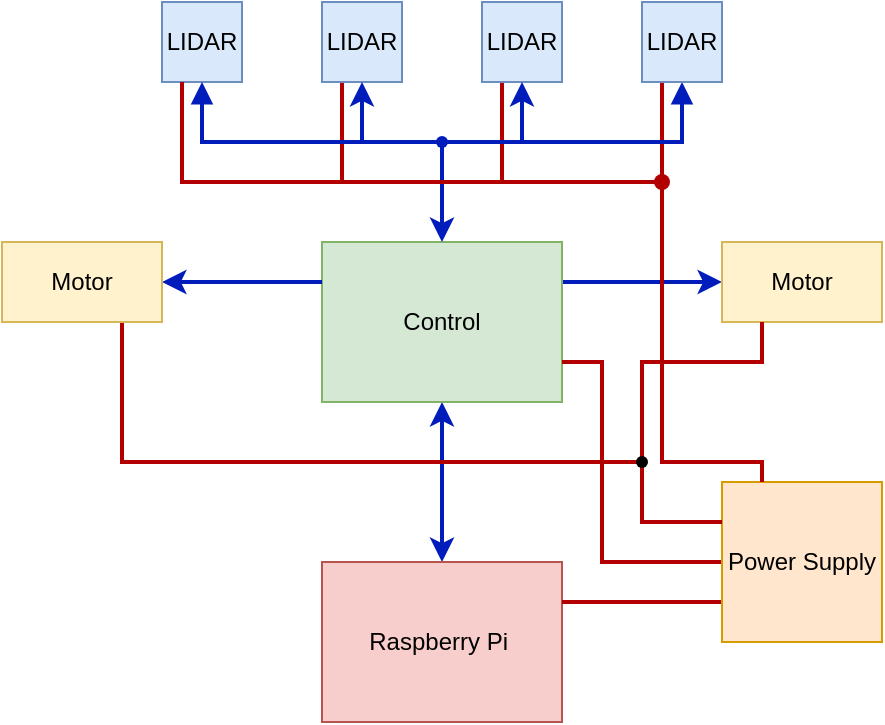 <mxfile version="23.0.2" type="device">
  <diagram name="Page-1" id="SGn6chq6iAxZJJr8tdGZ">
    <mxGraphModel dx="1686" dy="702" grid="1" gridSize="10" guides="1" tooltips="1" connect="1" arrows="1" fold="1" page="1" pageScale="1" pageWidth="850" pageHeight="1100" math="0" shadow="0">
      <root>
        <mxCell id="0" />
        <mxCell id="1" parent="0" />
        <mxCell id="R1_GSnmsNDCdXgzeVvZM-24" style="edgeStyle=orthogonalEdgeStyle;rounded=0;orthogonalLoop=1;jettySize=auto;html=1;exitX=0.5;exitY=0;exitDx=0;exitDy=0;entryX=0.5;entryY=1;entryDx=0;entryDy=0;startArrow=classic;startFill=1;fillColor=#0050ef;strokeColor=#001DBC;strokeWidth=2;" edge="1" parent="1" source="R1_GSnmsNDCdXgzeVvZM-1" target="R1_GSnmsNDCdXgzeVvZM-2">
          <mxGeometry relative="1" as="geometry" />
        </mxCell>
        <mxCell id="R1_GSnmsNDCdXgzeVvZM-1" value="Raspberry Pi&amp;nbsp;" style="rounded=0;whiteSpace=wrap;html=1;fillColor=#f8cecc;strokeColor=#b85450;" vertex="1" parent="1">
          <mxGeometry x="240" y="360" width="120" height="80" as="geometry" />
        </mxCell>
        <mxCell id="R1_GSnmsNDCdXgzeVvZM-23" style="edgeStyle=orthogonalEdgeStyle;rounded=0;orthogonalLoop=1;jettySize=auto;html=1;exitX=1;exitY=0.25;exitDx=0;exitDy=0;entryX=0;entryY=0.5;entryDx=0;entryDy=0;fillColor=#0050ef;strokeColor=#001DBC;strokeWidth=2;" edge="1" parent="1" source="R1_GSnmsNDCdXgzeVvZM-2" target="R1_GSnmsNDCdXgzeVvZM-8">
          <mxGeometry relative="1" as="geometry" />
        </mxCell>
        <mxCell id="R1_GSnmsNDCdXgzeVvZM-2" value="Control" style="rounded=0;whiteSpace=wrap;html=1;fillColor=#d5e8d4;strokeColor=#82b366;" vertex="1" parent="1">
          <mxGeometry x="240" y="200" width="120" height="80" as="geometry" />
        </mxCell>
        <mxCell id="R1_GSnmsNDCdXgzeVvZM-25" style="edgeStyle=orthogonalEdgeStyle;rounded=0;orthogonalLoop=1;jettySize=auto;html=1;exitX=0;exitY=0.75;exitDx=0;exitDy=0;entryX=1;entryY=0.25;entryDx=0;entryDy=0;endArrow=none;endFill=0;fillColor=#e51400;strokeColor=#B20000;strokeWidth=2;" edge="1" parent="1" source="R1_GSnmsNDCdXgzeVvZM-3" target="R1_GSnmsNDCdXgzeVvZM-1">
          <mxGeometry relative="1" as="geometry">
            <Array as="points">
              <mxPoint x="440" y="380" />
            </Array>
          </mxGeometry>
        </mxCell>
        <mxCell id="R1_GSnmsNDCdXgzeVvZM-26" style="edgeStyle=orthogonalEdgeStyle;rounded=0;orthogonalLoop=1;jettySize=auto;html=1;exitDx=0;exitDy=0;entryX=0.75;entryY=1;entryDx=0;entryDy=0;endArrow=none;endFill=0;fillColor=#e51400;strokeColor=#B20000;strokeWidth=2;" edge="1" parent="1" source="R1_GSnmsNDCdXgzeVvZM-27" target="R1_GSnmsNDCdXgzeVvZM-9">
          <mxGeometry relative="1" as="geometry">
            <Array as="points">
              <mxPoint x="140" y="310" />
            </Array>
          </mxGeometry>
        </mxCell>
        <mxCell id="R1_GSnmsNDCdXgzeVvZM-33" style="edgeStyle=orthogonalEdgeStyle;rounded=0;orthogonalLoop=1;jettySize=auto;html=1;exitX=0;exitY=0.5;exitDx=0;exitDy=0;entryX=1;entryY=0.75;entryDx=0;entryDy=0;endArrow=none;endFill=0;fillColor=#e51400;strokeColor=#B20000;strokeWidth=2;" edge="1" parent="1" source="R1_GSnmsNDCdXgzeVvZM-3" target="R1_GSnmsNDCdXgzeVvZM-2">
          <mxGeometry relative="1" as="geometry">
            <Array as="points">
              <mxPoint x="380" y="360" />
              <mxPoint x="380" y="260" />
            </Array>
          </mxGeometry>
        </mxCell>
        <mxCell id="R1_GSnmsNDCdXgzeVvZM-36" style="edgeStyle=orthogonalEdgeStyle;rounded=0;orthogonalLoop=1;jettySize=auto;html=1;exitDx=0;exitDy=0;entryX=0.25;entryY=1;entryDx=0;entryDy=0;endArrow=none;endFill=0;fillColor=#e51400;strokeColor=#B20000;strokeWidth=2;" edge="1" parent="1" source="R1_GSnmsNDCdXgzeVvZM-37" target="R1_GSnmsNDCdXgzeVvZM-7">
          <mxGeometry relative="1" as="geometry">
            <Array as="points" />
          </mxGeometry>
        </mxCell>
        <mxCell id="R1_GSnmsNDCdXgzeVvZM-3" value="Power Supply" style="rounded=0;whiteSpace=wrap;html=1;fillColor=#ffe6cc;strokeColor=#d79b00;" vertex="1" parent="1">
          <mxGeometry x="440" y="320" width="80" height="80" as="geometry" />
        </mxCell>
        <mxCell id="R1_GSnmsNDCdXgzeVvZM-4" value="LIDAR" style="rounded=0;whiteSpace=wrap;html=1;fillColor=#dae8fc;strokeColor=#6c8ebf;" vertex="1" parent="1">
          <mxGeometry x="160" y="80" width="40" height="40" as="geometry" />
        </mxCell>
        <mxCell id="R1_GSnmsNDCdXgzeVvZM-40" style="edgeStyle=orthogonalEdgeStyle;rounded=0;orthogonalLoop=1;jettySize=auto;html=1;exitX=0.25;exitY=1;exitDx=0;exitDy=0;startArrow=none;startFill=0;endArrow=none;endFill=0;fillColor=#e51400;strokeColor=#B20000;strokeWidth=2;" edge="1" parent="1" source="R1_GSnmsNDCdXgzeVvZM-5">
          <mxGeometry relative="1" as="geometry">
            <mxPoint x="250" y="170" as="targetPoint" />
          </mxGeometry>
        </mxCell>
        <mxCell id="R1_GSnmsNDCdXgzeVvZM-5" value="LIDAR" style="rounded=0;whiteSpace=wrap;html=1;fillColor=#dae8fc;strokeColor=#6c8ebf;" vertex="1" parent="1">
          <mxGeometry x="240" y="80" width="40" height="40" as="geometry" />
        </mxCell>
        <mxCell id="R1_GSnmsNDCdXgzeVvZM-39" style="edgeStyle=orthogonalEdgeStyle;rounded=0;orthogonalLoop=1;jettySize=auto;html=1;exitX=0.25;exitY=1;exitDx=0;exitDy=0;endArrow=none;endFill=0;fillColor=#e51400;strokeColor=#B20000;strokeWidth=2;" edge="1" parent="1" source="R1_GSnmsNDCdXgzeVvZM-6">
          <mxGeometry relative="1" as="geometry">
            <mxPoint x="330" y="170" as="targetPoint" />
          </mxGeometry>
        </mxCell>
        <mxCell id="R1_GSnmsNDCdXgzeVvZM-6" value="LIDAR" style="rounded=0;whiteSpace=wrap;html=1;fillColor=#dae8fc;strokeColor=#6c8ebf;" vertex="1" parent="1">
          <mxGeometry x="320" y="80" width="40" height="40" as="geometry" />
        </mxCell>
        <mxCell id="R1_GSnmsNDCdXgzeVvZM-17" style="edgeStyle=orthogonalEdgeStyle;rounded=0;orthogonalLoop=1;jettySize=auto;html=1;startArrow=block;endArrow=none;endFill=0;fillColor=#0050ef;strokeColor=#001DBC;strokeWidth=2;" edge="1" parent="1" source="R1_GSnmsNDCdXgzeVvZM-7" target="R1_GSnmsNDCdXgzeVvZM-12">
          <mxGeometry relative="1" as="geometry">
            <Array as="points">
              <mxPoint x="420" y="150" />
            </Array>
          </mxGeometry>
        </mxCell>
        <mxCell id="R1_GSnmsNDCdXgzeVvZM-7" value="LIDAR" style="rounded=0;whiteSpace=wrap;html=1;fillColor=#dae8fc;strokeColor=#6c8ebf;" vertex="1" parent="1">
          <mxGeometry x="400" y="80" width="40" height="40" as="geometry" />
        </mxCell>
        <mxCell id="R1_GSnmsNDCdXgzeVvZM-8" value="Motor" style="rounded=0;whiteSpace=wrap;html=1;fillColor=#fff2cc;strokeColor=#d6b656;" vertex="1" parent="1">
          <mxGeometry x="440" y="200" width="80" height="40" as="geometry" />
        </mxCell>
        <mxCell id="R1_GSnmsNDCdXgzeVvZM-22" style="edgeStyle=orthogonalEdgeStyle;rounded=0;orthogonalLoop=1;jettySize=auto;html=1;entryX=0;entryY=0.25;entryDx=0;entryDy=0;endArrow=none;endFill=0;startArrow=classic;startFill=1;fillColor=#0050ef;strokeColor=#001DBC;strokeWidth=2;" edge="1" parent="1" source="R1_GSnmsNDCdXgzeVvZM-9" target="R1_GSnmsNDCdXgzeVvZM-2">
          <mxGeometry relative="1" as="geometry" />
        </mxCell>
        <mxCell id="R1_GSnmsNDCdXgzeVvZM-9" value="Motor" style="rounded=0;whiteSpace=wrap;html=1;fillColor=#fff2cc;strokeColor=#d6b656;" vertex="1" parent="1">
          <mxGeometry x="80" y="200" width="80" height="40" as="geometry" />
        </mxCell>
        <mxCell id="R1_GSnmsNDCdXgzeVvZM-13" value="" style="edgeStyle=orthogonalEdgeStyle;rounded=0;orthogonalLoop=1;jettySize=auto;html=1;entryDx=0;entryDy=0;startArrow=block;endArrow=none;endFill=0;fillColor=#0050ef;strokeColor=#001DBC;strokeWidth=2;" edge="1" parent="1" source="R1_GSnmsNDCdXgzeVvZM-4" target="R1_GSnmsNDCdXgzeVvZM-12">
          <mxGeometry relative="1" as="geometry">
            <mxPoint x="180" y="120" as="sourcePoint" />
            <mxPoint x="300" y="200" as="targetPoint" />
            <Array as="points">
              <mxPoint x="180" y="150" />
            </Array>
          </mxGeometry>
        </mxCell>
        <mxCell id="R1_GSnmsNDCdXgzeVvZM-18" style="edgeStyle=orthogonalEdgeStyle;rounded=0;orthogonalLoop=1;jettySize=auto;html=1;entryX=0.5;entryY=0;entryDx=0;entryDy=0;strokeWidth=2;fillColor=#0050ef;strokeColor=#001DBC;" edge="1" parent="1" source="R1_GSnmsNDCdXgzeVvZM-12" target="R1_GSnmsNDCdXgzeVvZM-2">
          <mxGeometry relative="1" as="geometry" />
        </mxCell>
        <mxCell id="R1_GSnmsNDCdXgzeVvZM-20" style="edgeStyle=orthogonalEdgeStyle;rounded=0;orthogonalLoop=1;jettySize=auto;html=1;entryX=0.5;entryY=1;entryDx=0;entryDy=0;fillColor=#0050ef;strokeColor=#001DBC;strokeWidth=2;" edge="1" parent="1" source="R1_GSnmsNDCdXgzeVvZM-12" target="R1_GSnmsNDCdXgzeVvZM-5">
          <mxGeometry relative="1" as="geometry" />
        </mxCell>
        <mxCell id="R1_GSnmsNDCdXgzeVvZM-21" style="edgeStyle=orthogonalEdgeStyle;rounded=0;orthogonalLoop=1;jettySize=auto;html=1;entryX=0.5;entryY=1;entryDx=0;entryDy=0;fillColor=#0050ef;strokeColor=#001DBC;strokeWidth=2;" edge="1" parent="1" source="R1_GSnmsNDCdXgzeVvZM-12" target="R1_GSnmsNDCdXgzeVvZM-6">
          <mxGeometry relative="1" as="geometry" />
        </mxCell>
        <mxCell id="R1_GSnmsNDCdXgzeVvZM-12" value="" style="shape=waypoint;sketch=0;fillStyle=solid;size=6;pointerEvents=1;points=[];fillColor=#0050ef;resizable=0;rotatable=0;perimeter=centerPerimeter;snapToPoint=1;fontColor=#ffffff;strokeColor=#001DBC;" vertex="1" parent="1">
          <mxGeometry x="290" y="140" width="20" height="20" as="geometry" />
        </mxCell>
        <mxCell id="R1_GSnmsNDCdXgzeVvZM-30" style="edgeStyle=orthogonalEdgeStyle;rounded=0;orthogonalLoop=1;jettySize=auto;html=1;entryX=0.25;entryY=1;entryDx=0;entryDy=0;endArrow=none;endFill=0;fillColor=#e51400;strokeColor=#B20000;strokeWidth=2;" edge="1" parent="1" source="R1_GSnmsNDCdXgzeVvZM-27" target="R1_GSnmsNDCdXgzeVvZM-8">
          <mxGeometry relative="1" as="geometry">
            <Array as="points">
              <mxPoint x="400" y="260" />
              <mxPoint x="460" y="260" />
            </Array>
          </mxGeometry>
        </mxCell>
        <mxCell id="R1_GSnmsNDCdXgzeVvZM-38" value="" style="edgeStyle=orthogonalEdgeStyle;rounded=0;orthogonalLoop=1;jettySize=auto;html=1;exitX=0.25;exitY=0;exitDx=0;exitDy=0;entryDx=0;entryDy=0;endArrow=none;endFill=0;fillColor=#e51400;strokeColor=#B20000;strokeWidth=2;" edge="1" parent="1" source="R1_GSnmsNDCdXgzeVvZM-3" target="R1_GSnmsNDCdXgzeVvZM-37">
          <mxGeometry relative="1" as="geometry">
            <mxPoint x="460" y="320" as="sourcePoint" />
            <mxPoint x="410" y="120" as="targetPoint" />
            <Array as="points">
              <mxPoint x="460" y="310" />
              <mxPoint x="410" y="310" />
            </Array>
          </mxGeometry>
        </mxCell>
        <mxCell id="R1_GSnmsNDCdXgzeVvZM-37" value="" style="shape=waypoint;sketch=0;fillStyle=solid;size=6;pointerEvents=1;points=[];fillColor=#e51400;resizable=0;rotatable=0;perimeter=centerPerimeter;snapToPoint=1;fontColor=#ffffff;strokeColor=#B20000;strokeWidth=2;" vertex="1" parent="1">
          <mxGeometry x="400" y="160" width="20" height="20" as="geometry" />
        </mxCell>
        <mxCell id="R1_GSnmsNDCdXgzeVvZM-41" style="edgeStyle=orthogonalEdgeStyle;rounded=0;orthogonalLoop=1;jettySize=auto;html=1;exitX=0.25;exitY=1;exitDx=0;exitDy=0;entryX=0.433;entryY=0.65;entryDx=0;entryDy=0;entryPerimeter=0;endArrow=none;endFill=0;fillColor=#e51400;strokeColor=#B20000;strokeWidth=2;" edge="1" parent="1" source="R1_GSnmsNDCdXgzeVvZM-4" target="R1_GSnmsNDCdXgzeVvZM-37">
          <mxGeometry relative="1" as="geometry">
            <Array as="points">
              <mxPoint x="170" y="170" />
            </Array>
          </mxGeometry>
        </mxCell>
        <mxCell id="R1_GSnmsNDCdXgzeVvZM-42" value="" style="edgeStyle=orthogonalEdgeStyle;rounded=0;orthogonalLoop=1;jettySize=auto;html=1;exitX=0;exitY=0.25;exitDx=0;exitDy=0;endArrow=none;endFill=0;fillColor=#e51400;strokeColor=#B20000;strokeWidth=2;" edge="1" parent="1" source="R1_GSnmsNDCdXgzeVvZM-3" target="R1_GSnmsNDCdXgzeVvZM-27">
          <mxGeometry relative="1" as="geometry">
            <mxPoint x="440" y="340" as="sourcePoint" />
            <mxPoint x="400" y="290" as="targetPoint" />
            <Array as="points">
              <mxPoint x="400" y="340" />
            </Array>
          </mxGeometry>
        </mxCell>
        <mxCell id="R1_GSnmsNDCdXgzeVvZM-27" value="" style="shape=waypoint;sketch=0;fillStyle=solid;size=6;pointerEvents=1;points=[];fillColor=none;resizable=0;rotatable=0;perimeter=centerPerimeter;snapToPoint=1;" vertex="1" parent="1">
          <mxGeometry x="390" y="300" width="20" height="20" as="geometry" />
        </mxCell>
      </root>
    </mxGraphModel>
  </diagram>
</mxfile>
